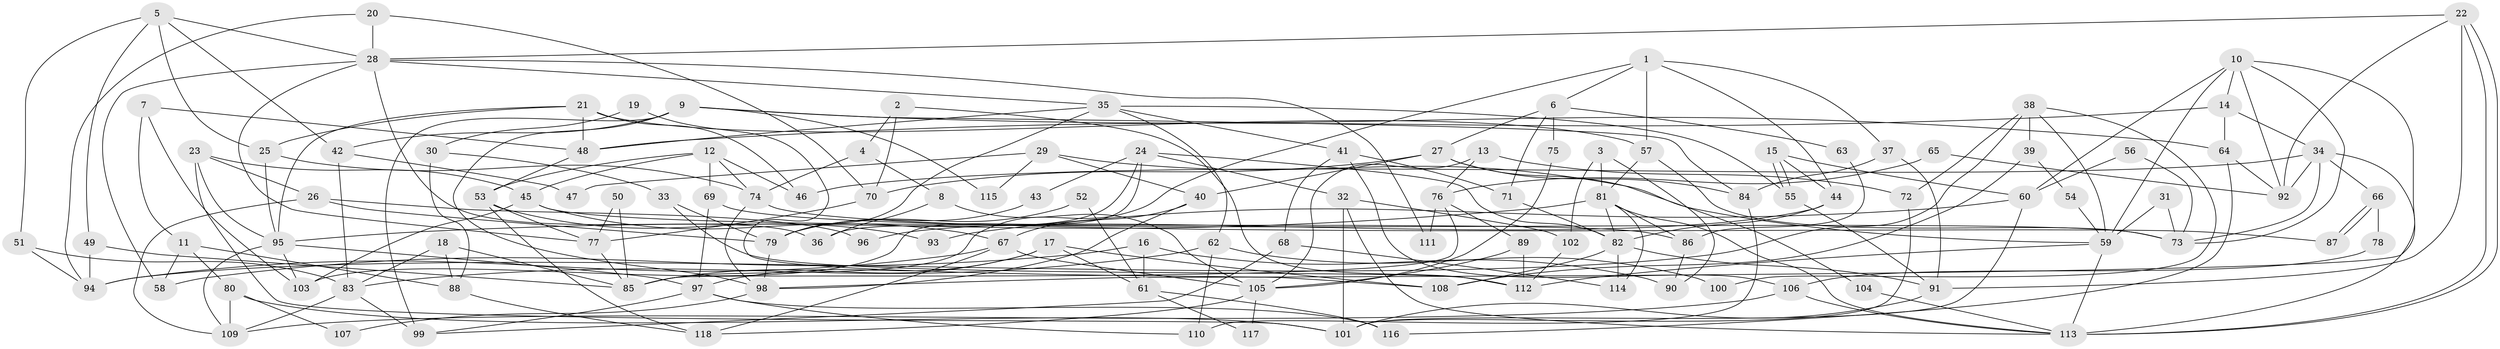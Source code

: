 // Generated by graph-tools (version 1.1) at 2025/50/03/09/25 04:50:24]
// undirected, 118 vertices, 236 edges
graph export_dot {
graph [start="1"]
  node [color=gray90,style=filled];
  1;
  2;
  3;
  4;
  5;
  6;
  7;
  8;
  9;
  10;
  11;
  12;
  13;
  14;
  15;
  16;
  17;
  18;
  19;
  20;
  21;
  22;
  23;
  24;
  25;
  26;
  27;
  28;
  29;
  30;
  31;
  32;
  33;
  34;
  35;
  36;
  37;
  38;
  39;
  40;
  41;
  42;
  43;
  44;
  45;
  46;
  47;
  48;
  49;
  50;
  51;
  52;
  53;
  54;
  55;
  56;
  57;
  58;
  59;
  60;
  61;
  62;
  63;
  64;
  65;
  66;
  67;
  68;
  69;
  70;
  71;
  72;
  73;
  74;
  75;
  76;
  77;
  78;
  79;
  80;
  81;
  82;
  83;
  84;
  85;
  86;
  87;
  88;
  89;
  90;
  91;
  92;
  93;
  94;
  95;
  96;
  97;
  98;
  99;
  100;
  101;
  102;
  103;
  104;
  105;
  106;
  107;
  108;
  109;
  110;
  111;
  112;
  113;
  114;
  115;
  116;
  117;
  118;
  1 -- 57;
  1 -- 44;
  1 -- 6;
  1 -- 37;
  1 -- 85;
  2 -- 4;
  2 -- 112;
  2 -- 70;
  3 -- 90;
  3 -- 81;
  3 -- 102;
  4 -- 8;
  4 -- 74;
  5 -- 28;
  5 -- 25;
  5 -- 42;
  5 -- 49;
  5 -- 51;
  6 -- 71;
  6 -- 27;
  6 -- 63;
  6 -- 75;
  7 -- 48;
  7 -- 103;
  7 -- 11;
  8 -- 36;
  8 -- 105;
  9 -- 84;
  9 -- 98;
  9 -- 42;
  9 -- 64;
  9 -- 99;
  9 -- 115;
  10 -- 14;
  10 -- 92;
  10 -- 59;
  10 -- 60;
  10 -- 73;
  10 -- 98;
  11 -- 80;
  11 -- 58;
  11 -- 88;
  12 -- 69;
  12 -- 53;
  12 -- 45;
  12 -- 46;
  12 -- 74;
  13 -- 76;
  13 -- 72;
  13 -- 105;
  14 -- 64;
  14 -- 48;
  14 -- 34;
  15 -- 55;
  15 -- 55;
  15 -- 60;
  15 -- 44;
  16 -- 61;
  16 -- 58;
  16 -- 90;
  17 -- 85;
  17 -- 97;
  17 -- 61;
  17 -- 108;
  18 -- 83;
  18 -- 85;
  18 -- 88;
  19 -- 30;
  19 -- 108;
  20 -- 28;
  20 -- 70;
  20 -- 94;
  21 -- 46;
  21 -- 95;
  21 -- 25;
  21 -- 48;
  21 -- 57;
  22 -- 113;
  22 -- 113;
  22 -- 28;
  22 -- 91;
  22 -- 92;
  23 -- 45;
  23 -- 95;
  23 -- 26;
  23 -- 101;
  24 -- 32;
  24 -- 103;
  24 -- 36;
  24 -- 43;
  24 -- 82;
  25 -- 74;
  25 -- 95;
  26 -- 109;
  26 -- 79;
  26 -- 96;
  27 -- 40;
  27 -- 70;
  27 -- 84;
  27 -- 104;
  28 -- 35;
  28 -- 77;
  28 -- 36;
  28 -- 58;
  28 -- 111;
  29 -- 40;
  29 -- 59;
  29 -- 47;
  29 -- 115;
  30 -- 33;
  30 -- 88;
  31 -- 59;
  31 -- 73;
  32 -- 101;
  32 -- 113;
  32 -- 102;
  33 -- 79;
  33 -- 112;
  34 -- 73;
  34 -- 46;
  34 -- 66;
  34 -- 92;
  34 -- 113;
  35 -- 55;
  35 -- 48;
  35 -- 41;
  35 -- 62;
  35 -- 79;
  37 -- 91;
  37 -- 84;
  38 -- 94;
  38 -- 59;
  38 -- 39;
  38 -- 72;
  38 -- 100;
  39 -- 108;
  39 -- 54;
  40 -- 98;
  40 -- 67;
  41 -- 68;
  41 -- 71;
  41 -- 106;
  42 -- 47;
  42 -- 83;
  43 -- 79;
  44 -- 82;
  44 -- 96;
  45 -- 67;
  45 -- 86;
  45 -- 103;
  48 -- 53;
  49 -- 94;
  49 -- 85;
  50 -- 85;
  50 -- 77;
  51 -- 83;
  51 -- 94;
  52 -- 79;
  52 -- 61;
  53 -- 77;
  53 -- 118;
  53 -- 93;
  54 -- 59;
  55 -- 91;
  56 -- 73;
  56 -- 60;
  57 -- 81;
  57 -- 73;
  59 -- 113;
  59 -- 112;
  60 -- 101;
  60 -- 93;
  61 -- 116;
  61 -- 117;
  62 -- 110;
  62 -- 83;
  62 -- 100;
  63 -- 86;
  64 -- 92;
  64 -- 116;
  65 -- 92;
  65 -- 76;
  66 -- 87;
  66 -- 87;
  66 -- 78;
  67 -- 94;
  67 -- 118;
  67 -- 105;
  68 -- 114;
  68 -- 99;
  69 -- 97;
  69 -- 73;
  70 -- 77;
  71 -- 82;
  72 -- 101;
  74 -- 98;
  74 -- 87;
  75 -- 105;
  76 -- 89;
  76 -- 85;
  76 -- 111;
  77 -- 85;
  78 -- 106;
  79 -- 98;
  80 -- 101;
  80 -- 109;
  80 -- 107;
  81 -- 113;
  81 -- 95;
  81 -- 82;
  81 -- 86;
  81 -- 114;
  82 -- 91;
  82 -- 108;
  82 -- 114;
  83 -- 99;
  83 -- 109;
  84 -- 110;
  86 -- 90;
  88 -- 118;
  89 -- 105;
  89 -- 112;
  91 -- 101;
  95 -- 109;
  95 -- 97;
  95 -- 103;
  97 -- 99;
  97 -- 110;
  97 -- 116;
  98 -- 107;
  102 -- 112;
  104 -- 113;
  105 -- 117;
  105 -- 118;
  106 -- 113;
  106 -- 109;
}
